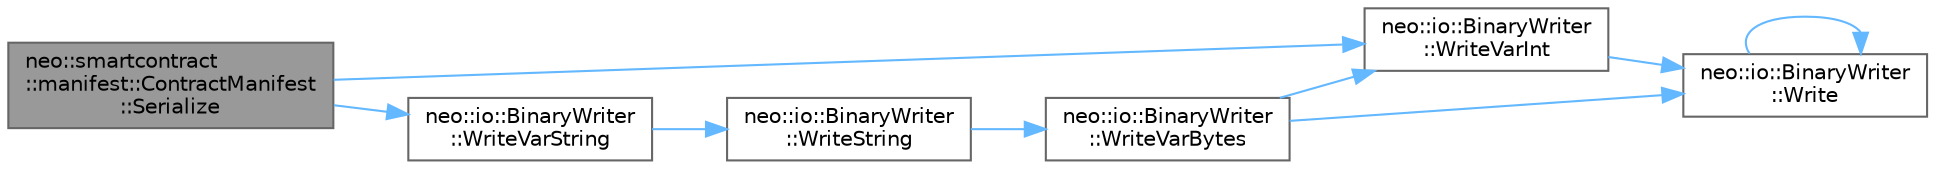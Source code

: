 digraph "neo::smartcontract::manifest::ContractManifest::Serialize"
{
 // LATEX_PDF_SIZE
  bgcolor="transparent";
  edge [fontname=Helvetica,fontsize=10,labelfontname=Helvetica,labelfontsize=10];
  node [fontname=Helvetica,fontsize=10,shape=box,height=0.2,width=0.4];
  rankdir="LR";
  Node1 [id="Node000001",label="neo::smartcontract\l::manifest::ContractManifest\l::Serialize",height=0.2,width=0.4,color="gray40", fillcolor="grey60", style="filled", fontcolor="black",tooltip="Serializes the object."];
  Node1 -> Node2 [id="edge1_Node000001_Node000002",color="steelblue1",style="solid",tooltip=" "];
  Node2 [id="Node000002",label="neo::io::BinaryWriter\l::WriteVarInt",height=0.2,width=0.4,color="grey40", fillcolor="white", style="filled",URL="$classneo_1_1io_1_1_binary_writer.html#a39fc5781e0d7a018ac8a1d86fea0cd4e",tooltip="Writes a variable-length integer to the stream."];
  Node2 -> Node3 [id="edge2_Node000002_Node000003",color="steelblue1",style="solid",tooltip=" "];
  Node3 [id="Node000003",label="neo::io::BinaryWriter\l::Write",height=0.2,width=0.4,color="grey40", fillcolor="white", style="filled",URL="$classneo_1_1io_1_1_binary_writer.html#ac50767ade20a9099ba7e6b6ed684ef45",tooltip="Writes a boolean value to the stream."];
  Node3 -> Node3 [id="edge3_Node000003_Node000003",color="steelblue1",style="solid",tooltip=" "];
  Node1 -> Node4 [id="edge4_Node000001_Node000004",color="steelblue1",style="solid",tooltip=" "];
  Node4 [id="Node000004",label="neo::io::BinaryWriter\l::WriteVarString",height=0.2,width=0.4,color="grey40", fillcolor="white", style="filled",URL="$classneo_1_1io_1_1_binary_writer.html#adf19ab19fb99eee8a37ffa5a3739bc85",tooltip="Writes a variable-length string to the stream."];
  Node4 -> Node5 [id="edge5_Node000004_Node000005",color="steelblue1",style="solid",tooltip=" "];
  Node5 [id="Node000005",label="neo::io::BinaryWriter\l::WriteString",height=0.2,width=0.4,color="grey40", fillcolor="white", style="filled",URL="$classneo_1_1io_1_1_binary_writer.html#a1c0c000281b23e2e904a89a070758ba3",tooltip="Writes a string to the stream."];
  Node5 -> Node6 [id="edge6_Node000005_Node000006",color="steelblue1",style="solid",tooltip=" "];
  Node6 [id="Node000006",label="neo::io::BinaryWriter\l::WriteVarBytes",height=0.2,width=0.4,color="grey40", fillcolor="white", style="filled",URL="$classneo_1_1io_1_1_binary_writer.html#ace5e14a07bea5e53bc025433e531853d",tooltip="Writes a variable-length byte array to the stream."];
  Node6 -> Node3 [id="edge7_Node000006_Node000003",color="steelblue1",style="solid",tooltip=" "];
  Node6 -> Node2 [id="edge8_Node000006_Node000002",color="steelblue1",style="solid",tooltip=" "];
}
